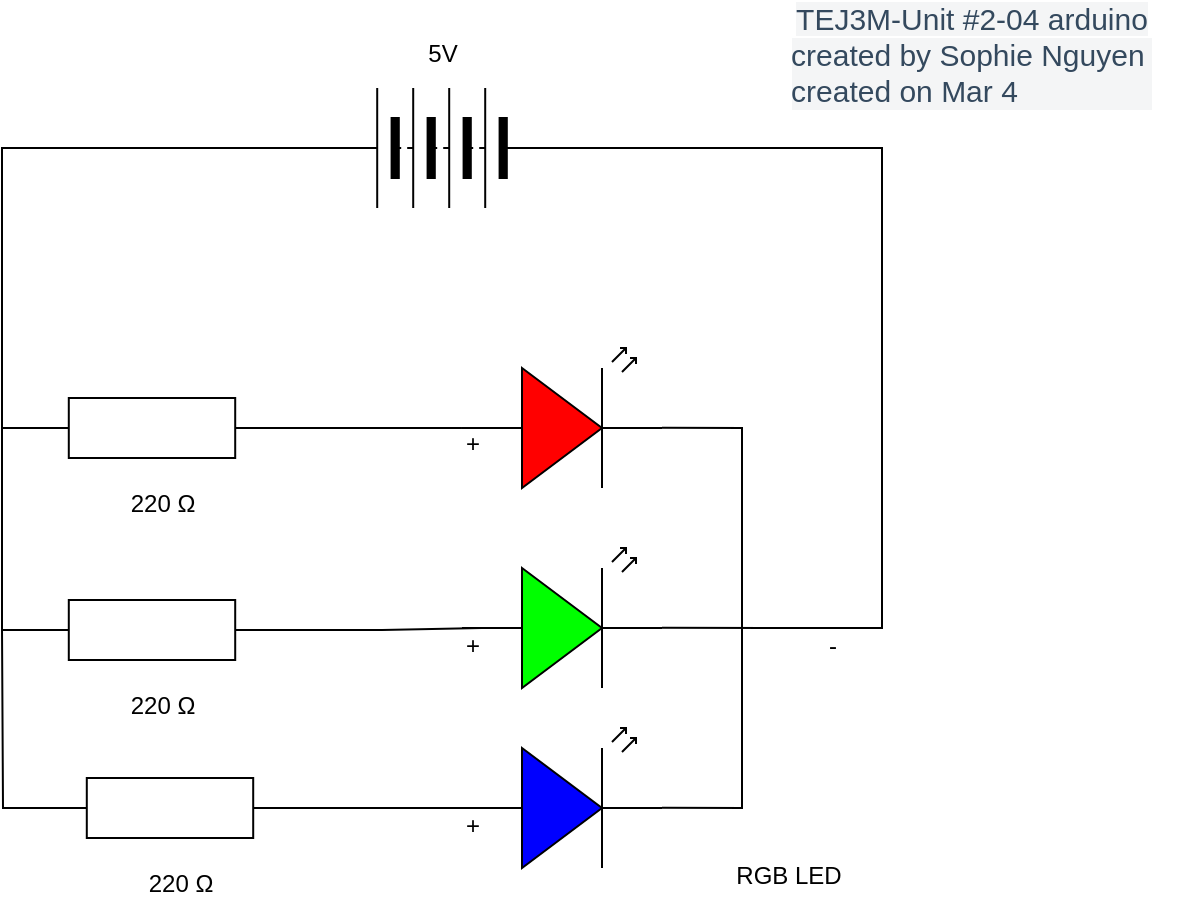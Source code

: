 <mxfile>
    <diagram id="06mWRMbknBHazghs5aGW" name="Page-1">
        <mxGraphModel dx="1086" dy="1827" grid="1" gridSize="10" guides="1" tooltips="1" connect="1" arrows="1" fold="1" page="1" pageScale="1" pageWidth="827" pageHeight="1169" math="0" shadow="0">
            <root>
                <mxCell id="0"/>
                <mxCell id="1" parent="0"/>
                <mxCell id="2" value="" style="group" vertex="1" connectable="0" parent="1">
                    <mxGeometry x="360" y="150" width="213" height="279" as="geometry"/>
                </mxCell>
                <mxCell id="3" value="RGB LED" style="text;html=1;align=center;verticalAlign=middle;resizable=0;points=[];autosize=1;strokeColor=none;fillColor=none;" vertex="1" parent="2">
                    <mxGeometry x="133" y="249" width="80" height="30" as="geometry"/>
                </mxCell>
                <mxCell id="4" style="edgeStyle=none;rounded=0;html=1;endArrow=none;endFill=0;movable=1;resizable=1;rotatable=1;deletable=1;editable=1;connectable=1;entryX=1;entryY=0.57;entryDx=0;entryDy=0;entryPerimeter=0;" edge="1" parent="2" target="5">
                    <mxGeometry relative="1" as="geometry">
                        <mxPoint x="200" y="140" as="targetPoint"/>
                        <mxPoint x="211" y="140" as="sourcePoint"/>
                    </mxGeometry>
                </mxCell>
                <mxCell id="5" value="" style="verticalLabelPosition=bottom;shadow=0;dashed=0;align=center;html=1;verticalAlign=top;shape=mxgraph.electrical.opto_electronics.led_2;pointerEvents=1;fillColor=#00FF00;movable=1;resizable=1;rotatable=1;deletable=1;editable=1;connectable=1;points=[[0,0.57,0,0,0],[1,0.56,0,0,0]];" vertex="1" parent="2">
                    <mxGeometry x="10" y="100" width="100" height="70" as="geometry"/>
                </mxCell>
                <mxCell id="6" style="edgeStyle=none;rounded=0;html=1;exitX=1;exitY=0.57;exitDx=0;exitDy=0;exitPerimeter=0;endArrow=none;endFill=0;movable=1;resizable=1;rotatable=1;deletable=1;editable=1;connectable=1;" edge="1" parent="2" source="7">
                    <mxGeometry relative="1" as="geometry">
                        <mxPoint x="150" y="140" as="targetPoint"/>
                        <Array as="points">
                            <mxPoint x="150" y="230"/>
                        </Array>
                    </mxGeometry>
                </mxCell>
                <mxCell id="7" value="" style="verticalLabelPosition=bottom;shadow=0;dashed=0;align=center;html=1;verticalAlign=top;shape=mxgraph.electrical.opto_electronics.led_2;pointerEvents=1;fillColor=#0000ff;movable=1;resizable=1;rotatable=1;deletable=1;editable=1;connectable=1;" vertex="1" parent="2">
                    <mxGeometry x="10" y="190" width="100" height="70" as="geometry"/>
                </mxCell>
                <mxCell id="8" style="edgeStyle=none;html=1;exitX=1;exitY=0.57;exitDx=0;exitDy=0;exitPerimeter=0;endArrow=none;endFill=0;rounded=0;movable=1;resizable=1;rotatable=1;deletable=1;editable=1;connectable=1;" edge="1" parent="2" source="9">
                    <mxGeometry relative="1" as="geometry">
                        <mxPoint x="150" y="140" as="targetPoint"/>
                        <Array as="points">
                            <mxPoint x="150" y="40"/>
                        </Array>
                    </mxGeometry>
                </mxCell>
                <mxCell id="9" value="" style="verticalLabelPosition=bottom;shadow=0;dashed=0;align=center;html=1;verticalAlign=top;shape=mxgraph.electrical.opto_electronics.led_2;pointerEvents=1;fillColor=#FF0000;movable=1;resizable=1;rotatable=1;deletable=1;editable=1;connectable=1;" vertex="1" parent="2">
                    <mxGeometry x="10" width="100" height="70" as="geometry"/>
                </mxCell>
                <mxCell id="10" value="+" style="text;html=1;align=center;verticalAlign=middle;resizable=0;points=[];autosize=1;strokeColor=none;fillColor=none;" vertex="1" parent="2">
                    <mxGeometry y="33" width="30" height="30" as="geometry"/>
                </mxCell>
                <mxCell id="11" value="+" style="text;html=1;align=center;verticalAlign=middle;resizable=0;points=[];autosize=1;strokeColor=none;fillColor=none;" vertex="1" parent="2">
                    <mxGeometry y="134" width="30" height="30" as="geometry"/>
                </mxCell>
                <mxCell id="12" value="+" style="text;html=1;align=center;verticalAlign=middle;resizable=0;points=[];autosize=1;strokeColor=none;fillColor=none;" vertex="1" parent="2">
                    <mxGeometry y="224" width="30" height="30" as="geometry"/>
                </mxCell>
                <mxCell id="13" value="-" style="text;html=1;align=center;verticalAlign=middle;resizable=0;points=[];autosize=1;strokeColor=none;fillColor=none;" vertex="1" parent="2">
                    <mxGeometry x="180" y="134" width="30" height="30" as="geometry"/>
                </mxCell>
                <mxCell id="27" style="edgeStyle=orthogonalEdgeStyle;html=1;exitX=0;exitY=0.5;exitDx=0;exitDy=0;exitPerimeter=0;endArrow=none;endFill=0;rounded=0;curved=0;" edge="1" parent="1" source="14">
                    <mxGeometry relative="1" as="geometry">
                        <mxPoint x="140" y="290" as="targetPoint"/>
                    </mxGeometry>
                </mxCell>
                <mxCell id="14" value="" style="pointerEvents=1;verticalLabelPosition=bottom;shadow=0;dashed=0;align=center;html=1;verticalAlign=top;shape=mxgraph.electrical.resistors.resistor_1;" vertex="1" parent="1">
                    <mxGeometry x="159" y="365" width="130" height="30" as="geometry"/>
                </mxCell>
                <mxCell id="15" value="220&amp;nbsp;Ω" style="text;html=1;align=center;verticalAlign=middle;resizable=0;points=[];autosize=1;strokeColor=none;fillColor=none;" vertex="1" parent="1">
                    <mxGeometry x="199" y="403" width="60" height="30" as="geometry"/>
                </mxCell>
                <mxCell id="21" style="edgeStyle=orthogonalEdgeStyle;html=1;exitX=1;exitY=0.5;exitDx=0;exitDy=0;exitPerimeter=0;endArrow=none;endFill=0;rounded=0;curved=0;" edge="1" parent="1" source="16">
                    <mxGeometry relative="1" as="geometry">
                        <mxPoint x="380" y="290" as="targetPoint"/>
                    </mxGeometry>
                </mxCell>
                <mxCell id="26" style="edgeStyle=orthogonalEdgeStyle;html=1;exitX=0;exitY=0.5;exitDx=0;exitDy=0;exitPerimeter=0;endArrow=none;endFill=0;rounded=0;" edge="1" parent="1" source="16">
                    <mxGeometry relative="1" as="geometry">
                        <mxPoint x="140" y="190" as="targetPoint"/>
                    </mxGeometry>
                </mxCell>
                <mxCell id="16" value="" style="pointerEvents=1;verticalLabelPosition=bottom;shadow=0;dashed=0;align=center;html=1;verticalAlign=top;shape=mxgraph.electrical.resistors.resistor_1;" vertex="1" parent="1">
                    <mxGeometry x="150" y="276" width="130" height="30" as="geometry"/>
                </mxCell>
                <mxCell id="17" value="220&amp;nbsp;Ω" style="text;html=1;align=center;verticalAlign=middle;resizable=0;points=[];autosize=1;strokeColor=none;fillColor=none;" vertex="1" parent="1">
                    <mxGeometry x="190" y="314" width="60" height="30" as="geometry"/>
                </mxCell>
                <mxCell id="25" style="edgeStyle=orthogonalEdgeStyle;html=1;exitX=0;exitY=0.5;exitDx=0;exitDy=0;exitPerimeter=0;rounded=0;endArrow=none;endFill=0;entryX=1;entryY=0.5;entryDx=0;entryDy=0;" edge="1" parent="1" source="18" target="23">
                    <mxGeometry relative="1" as="geometry">
                        <mxPoint x="230" y="50" as="targetPoint"/>
                    </mxGeometry>
                </mxCell>
                <mxCell id="18" value="" style="pointerEvents=1;verticalLabelPosition=bottom;shadow=0;dashed=0;align=center;html=1;verticalAlign=top;shape=mxgraph.electrical.resistors.resistor_1;" vertex="1" parent="1">
                    <mxGeometry x="150" y="175" width="130" height="30" as="geometry"/>
                </mxCell>
                <mxCell id="19" value="220&amp;nbsp;Ω" style="text;html=1;align=center;verticalAlign=middle;resizable=0;points=[];autosize=1;strokeColor=none;fillColor=none;" vertex="1" parent="1">
                    <mxGeometry x="190" y="213" width="60" height="30" as="geometry"/>
                </mxCell>
                <mxCell id="20" style="edgeStyle=orthogonalEdgeStyle;html=1;exitX=1;exitY=0.5;exitDx=0;exitDy=0;exitPerimeter=0;entryX=0.333;entryY=0.233;entryDx=0;entryDy=0;entryPerimeter=0;endArrow=none;endFill=0;rounded=0;" edge="1" parent="1" source="18" target="10">
                    <mxGeometry relative="1" as="geometry"/>
                </mxCell>
                <mxCell id="22" style="edgeStyle=orthogonalEdgeStyle;html=1;exitX=1;exitY=0.5;exitDx=0;exitDy=0;exitPerimeter=0;endArrow=none;endFill=0;rounded=0;curved=0;" edge="1" parent="1" source="14">
                    <mxGeometry relative="1" as="geometry">
                        <mxPoint x="374" y="380" as="targetPoint"/>
                    </mxGeometry>
                </mxCell>
                <mxCell id="23" value="" style="pointerEvents=1;verticalLabelPosition=bottom;shadow=0;dashed=0;align=center;html=1;verticalAlign=top;shape=mxgraph.electrical.miscellaneous.batteryStack;rotation=-180;" vertex="1" parent="1">
                    <mxGeometry x="310" y="20" width="100" height="60" as="geometry"/>
                </mxCell>
                <mxCell id="24" style="edgeStyle=orthogonalEdgeStyle;html=1;entryX=0.942;entryY=0.199;entryDx=0;entryDy=0;entryPerimeter=0;endArrow=none;endFill=0;rounded=0;curved=0;exitX=0;exitY=0.5;exitDx=0;exitDy=0;" edge="1" parent="1" source="23" target="13">
                    <mxGeometry relative="1" as="geometry">
                        <mxPoint x="470" y="70" as="sourcePoint"/>
                        <Array as="points">
                            <mxPoint x="580" y="50"/>
                            <mxPoint x="580" y="290"/>
                        </Array>
                    </mxGeometry>
                </mxCell>
                <mxCell id="28" value="5V" style="text;html=1;align=center;verticalAlign=middle;resizable=0;points=[];autosize=1;strokeColor=none;fillColor=none;" vertex="1" parent="1">
                    <mxGeometry x="340" y="-12" width="40" height="30" as="geometry"/>
                </mxCell>
                <mxCell id="32" value="&lt;span style=&quot;color: rgb(52, 73, 94); font-family: ArtifaktElement-Medium, sans-serif; font-size: 15px; text-align: left; background-color: rgb(244, 245, 246);&quot;&gt;TEJ3M-Unit #2-04 arduino&lt;/span&gt;&lt;div style=&quot;-webkit-tap-highlight-color: rgba(0, 0, 0, 0); box-sizing: border-box; color: rgb(52, 73, 94); font-family: ArtifaktElement-Medium, sans-serif; font-size: 15px; text-align: left; background-color: rgb(244, 245, 246);&quot;&gt;created by Sophie Nguyen&amp;nbsp;&lt;/div&gt;&lt;div style=&quot;-webkit-tap-highlight-color: rgba(0, 0, 0, 0); box-sizing: border-box; color: rgb(52, 73, 94); font-family: ArtifaktElement-Medium, sans-serif; font-size: 15px; text-align: left; background-color: rgb(244, 245, 246);&quot;&gt;created on Mar 4&lt;/div&gt;" style="text;html=1;align=center;verticalAlign=middle;whiteSpace=wrap;rounded=0;" vertex="1" parent="1">
                    <mxGeometry x="520" y="-12" width="210" height="30" as="geometry"/>
                </mxCell>
            </root>
        </mxGraphModel>
    </diagram>
</mxfile>